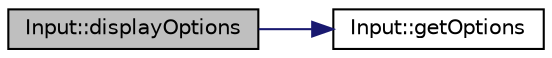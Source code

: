 digraph "Input::displayOptions"
{
  edge [fontname="Helvetica",fontsize="10",labelfontname="Helvetica",labelfontsize="10"];
  node [fontname="Helvetica",fontsize="10",shape=record];
  rankdir="LR";
  Node1 [label="Input::displayOptions",height=0.2,width=0.4,color="black", fillcolor="grey75", style="filled", fontcolor="black"];
  Node1 -> Node2 [color="midnightblue",fontsize="10",style="solid",fontname="Helvetica"];
  Node2 [label="Input::getOptions",height=0.2,width=0.4,color="black", fillcolor="white", style="filled",URL="$classInput.html#af0a5bad322752da31bcd7b1e2d99d611"];
}
